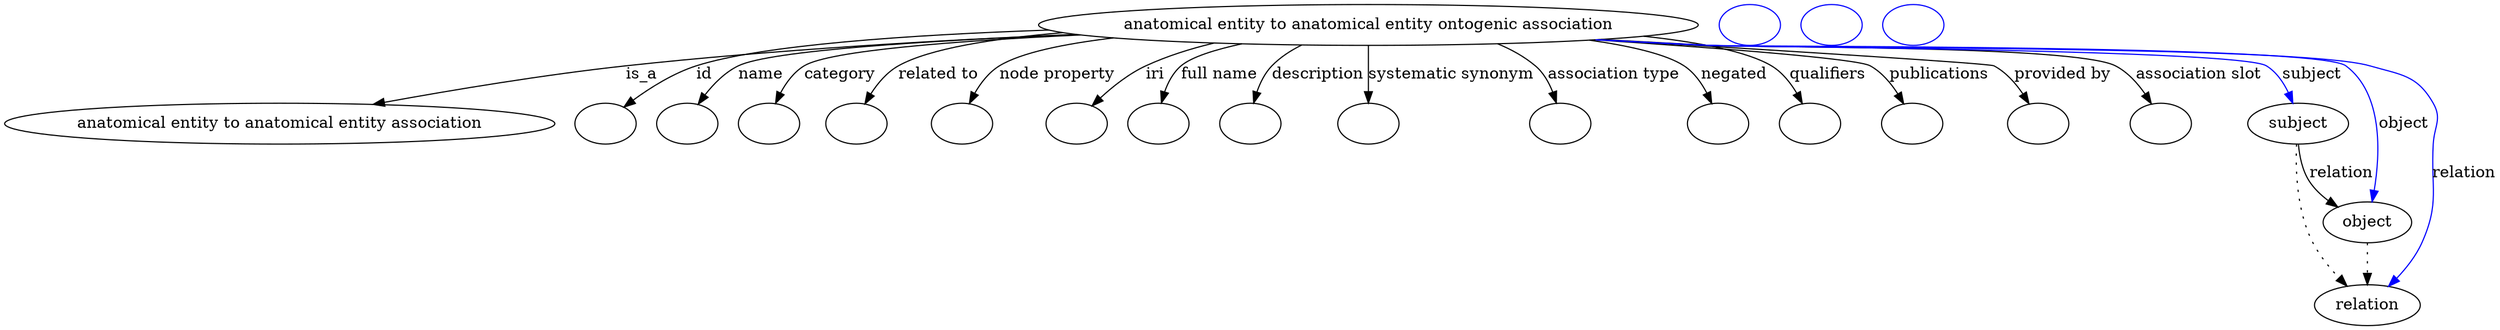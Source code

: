 digraph {
	graph [bb="0,0,1818,281"];
	node [label="\N"];
	"anatomical entity to anatomical entity ontogenic association"	 [height=0.5,
		label="anatomical entity to anatomical entity ontogenic association",
		pos="1002.2,263",
		width=6.1746];
	"anatomical entity to anatomical entity association"	 [height=0.5,
		pos="185.2,177",
		width=5.1445];
	"anatomical entity to anatomical entity ontogenic association" -> "anatomical entity to anatomical entity association"	 [label=is_a,
		lp="461.48,220",
		pos="e,259.48,193.55 798.91,255.68 694.27,250.42 564.81,241.58 449.65,227 388.9,219.31 321.05,206.39 269.28,195.61"];
	id	 [color=black,
		height=0.5,
		label="",
		pos="415.2,177",
		width=0.75];
	"anatomical entity to anatomical entity ontogenic association" -> id	 [color=black,
		label=id,
		lp="517.65,220",
		pos="e,434.46,190.03 796.22,256.2 686.65,250.93 563.92,241.93 511.31,227 486.9,220.07 461.52,206.56 442.98,195.33",
		style=solid];
	name	 [color=black,
		height=0.5,
		label="",
		pos="487.2,177",
		width=0.75];
	"anatomical entity to anatomical entity ontogenic association" -> name	 [color=black,
		label=name,
		lp="566.36,220",
		pos="e,501.78,192.62 815.63,253.19 702.75,246.37 575.89,236.77 550.88,227 535.35,220.93 520.54,209.75 509.12,199.5",
		style=solid];
	category	 [color=black,
		height=0.5,
		label="",
		pos="559.2,177",
		width=0.75];
	"anatomical entity to anatomical entity ontogenic association" -> category	 [color=black,
		label=category,
		lp="625.3,220",
		pos="e,568.53,193.97 818.15,252.89 722.31,246.48 620.95,237.43 601.01,227 590.26,221.38 581.18,211.7 574.26,202.34",
		style=solid];
	"related to"	 [color=black,
		height=0.5,
		label="",
		pos="631.2,177",
		width=0.75];
	"anatomical entity to anatomical entity ontogenic association" -> "related to"	 [color=black,
		label="related to",
		lp="694.44,220",
		pos="e,639.14,194.35 835.9,251.06 759.84,244.5 683.16,235.91 667.73,227 658.09,221.44 650.28,212.2 644.39,203.17",
		style=solid];
	"node property"	 [color=black,
		height=0.5,
		label="",
		pos="704.2,177",
		width=0.75];
	"anatomical entity to anatomical entity ontogenic association" -> "node property"	 [color=black,
		label="node property",
		lp="777.27,220",
		pos="e,711.56,194.7 835.37,251.07 793.66,245.69 755.75,237.98 738.06,227 729.07,221.42 721.9,212.47 716.52,203.67",
		style=solid];
	iri	 [color=black,
		height=0.5,
		label="",
		pos="776.2,177",
		width=0.75];
	"anatomical entity to anatomical entity ontogenic association" -> iri	 [color=black,
		label=iri,
		lp="850.42,220",
		pos="e,792.18,191.84 902.08,246.86 882.26,241.84 861.96,235.35 843.76,227 828.03,219.78 812.37,208.52 800.09,198.5",
		style=solid];
	"full name"	 [color=black,
		height=0.5,
		label="",
		pos="848.2,177",
		width=0.75];
	"anatomical entity to anatomical entity ontogenic association" -> "full name"	 [color=black,
		label="full name",
		lp="897.83,220",
		pos="e,852.3,195.08 919.45,246.2 898.28,240.61 879.17,234.01 870.94,227 864.06,221.13 859.15,212.75 855.7,204.51",
		style=solid];
	description	 [color=black,
		height=0.5,
		label="",
		pos="920.2,177",
		width=0.75];
	"anatomical entity to anatomical entity ontogenic association" -> description	 [color=black,
		label=description,
		lp="967.3,220",
		pos="e,922.54,195.26 958.05,245.21 949.84,240.3 941.99,234.27 935.99,227 930.84,220.75 927.36,212.8 925.02,205.09",
		style=solid];
	"systematic synonym"	 [color=black,
		height=0.5,
		label="",
		pos="1002.2,177",
		width=0.75];
	"anatomical entity to anatomical entity ontogenic association" -> "systematic synonym"	 [color=black,
		label="systematic synonym",
		lp="1059.2,220",
		pos="e,1002.2,195.21 1002.2,244.76 1002.2,233.36 1002.2,218.43 1002.2,205.49",
		style=solid];
	"association type"	 [color=black,
		height=0.5,
		label="",
		pos="1139.2,177",
		width=0.75];
	"anatomical entity to anatomical entity ontogenic association" -> "association type"	 [color=black,
		label="association type",
		lp="1173.1,220",
		pos="e,1135.3,194.95 1085.9,246.23 1097.3,241.36 1108.2,235.09 1117.2,227 1123.8,221.07 1128.6,212.76 1131.9,204.63",
		style=solid];
	negated	 [color=black,
		height=0.5,
		label="",
		pos="1249.2,177",
		width=0.75];
	"anatomical entity to anatomical entity ontogenic association" -> negated	 [color=black,
		label=negated,
		lp="1257,220",
		pos="e,1244,195.02 1146.2,249.28 1179.2,243.93 1208.6,236.68 1222.2,227 1230,221.43 1235.8,212.86 1240,204.39",
		style=solid];
	qualifiers	 [color=black,
		height=0.5,
		label="",
		pos="1321.2,177",
		width=0.75];
	"anatomical entity to anatomical entity ontogenic association" -> qualifiers	 [color=black,
		label=qualifiers,
		lp="1325.3,220",
		pos="e,1312.7,194.28 1175.2,251.68 1221.1,246.29 1263.5,238.42 1283.2,227 1293.1,221.29 1301.2,211.91 1307.4,202.8",
		style=solid];
	publications	 [color=black,
		height=0.5,
		label="",
		pos="1394.2,177",
		width=0.75];
	"anatomical entity to anatomical entity ontogenic association" -> publications	 [color=black,
		label=publications,
		lp="1405.4,220",
		pos="e,1385.5,194.39 1156.4,250 1247.2,241.89 1346,232.06 1355.2,227 1365.3,221.43 1373.6,212.07 1380,202.94",
		style=solid];
	"provided by"	 [color=black,
		height=0.5,
		label="",
		pos="1485.2,177",
		width=0.75];
	"anatomical entity to anatomical entity ontogenic association" -> "provided by"	 [color=black,
		label="provided by",
		lp="1493.8,220",
		pos="e,1475.8,194.01 1160.9,250.39 1286.7,240.35 1441.6,227.84 1443.2,227 1454,221.42 1463.1,211.75 1470.1,202.39",
		style=solid];
	"association slot"	 [color=black,
		height=0.5,
		label="",
		pos="1575.2,177",
		width=0.75];
	"anatomical entity to anatomical entity ontogenic association" -> "association slot"	 [color=black,
		label="association slot",
		lp="1593.2,220",
		pos="e,1565.2,194.11 1160.3,250.31 1184.7,248.46 1209.6,246.63 1233.2,245 1266.3,242.71 1501.4,241.57 1531.2,227 1542.4,221.5 1552.1,\
211.71 1559.4,202.24",
		style=solid];
	subject	 [height=0.5,
		pos="1668.2,177",
		width=0.97656];
	"anatomical entity to anatomical entity ontogenic association" -> subject	 [color=blue,
		label=subject,
		lp="1674,220",
		pos="e,1663.1,194.98 1158.1,250.14 1183.2,248.27 1208.9,246.48 1233.2,245 1278.4,242.24 1601.7,250.75 1640.2,227 1648.7,221.79 1654.8,\
213.03 1659.1,204.29",
		style=solid];
	object	 [height=0.5,
		pos="1723.2,91",
		width=0.88096];
	"anatomical entity to anatomical entity ontogenic association" -> object	 [color=blue,
		label=object,
		lp="1747.3,177",
		pos="e,1726.7,109.31 1157.2,250.09 1182.6,248.21 1208.6,246.43 1233.2,245 1259,243.5 1676.8,241.57 1698.2,227 1731.7,204.15 1731.9,152.25 \
1728.1,119.58",
		style=solid];
	relation	 [height=0.5,
		pos="1723.2,18",
		width=1.031];
	"anatomical entity to anatomical entity ontogenic association" -> relation	 [color=blue,
		label=relation,
		lp="1796.6,134",
		pos="e,1739.4,34.261 1157.2,250.05 1182.6,248.18 1208.6,246.41 1233.2,245 1287.3,241.9 1668.7,243.65 1720.2,227 1744.6,219.12 1756.1,\
217.61 1768.2,195 1776.5,179.48 1778,111.54 1764.2,73 1760.2,61.839 1753.1,51.042 1746,42.015",
		style=solid];
	subject -> object	 [label=relation,
		lp="1704.6,134",
		pos="e,1702.7,105.22 1670.8,158.86 1672.8,148.88 1676.4,136.62 1682.4,127 1685.9,121.55 1690.4,116.45 1695.1,111.89"];
	subject -> relation	 [pos="e,1707.6,34.504 1667.8,158.94 1667.9,137.58 1670.1,101.32 1682.2,73 1686.8,62.095 1694.1,51.356 1701.2,42.302",
		style=dotted];
	"anatomical entity to anatomical entity ontogenic association subject"	 [color=blue,
		height=0.5,
		label="",
		pos="1269.2,263",
		width=0.75];
	object -> relation	 [pos="e,1723.2,36.09 1723.2,72.955 1723.2,64.883 1723.2,55.176 1723.2,46.182",
		style=dotted];
	"anatomical entity to anatomical entity ontogenic association object"	 [color=blue,
		height=0.5,
		label="",
		pos="1341.2,263",
		width=0.75];
	"anatomical entity to anatomical entity ontogenic association relation"	 [color=blue,
		height=0.5,
		label="",
		pos="1413.2,263",
		width=0.75];
}
